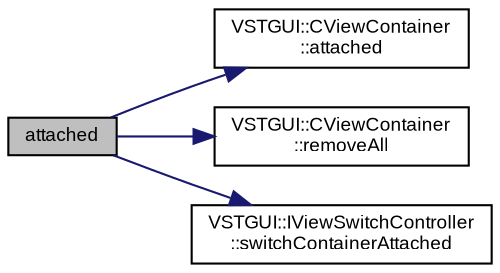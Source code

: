 digraph "attached"
{
  bgcolor="transparent";
  edge [fontname="Arial",fontsize="9",labelfontname="Arial",labelfontsize="9"];
  node [fontname="Arial",fontsize="9",shape=record];
  rankdir="LR";
  Node1 [label="attached",height=0.2,width=0.4,color="black", fillcolor="grey75", style="filled" fontcolor="black"];
  Node1 -> Node2 [color="midnightblue",fontsize="9",style="solid",fontname="Arial"];
  Node2 [label="VSTGUI::CViewContainer\l::attached",height=0.2,width=0.4,color="black",URL="$class_v_s_t_g_u_i_1_1_c_view_container.html#a346862a374e9b89e0ca2ceb05028f4e2",tooltip="view is attached to a parent view "];
  Node1 -> Node3 [color="midnightblue",fontsize="9",style="solid",fontname="Arial"];
  Node3 [label="VSTGUI::CViewContainer\l::removeAll",height=0.2,width=0.4,color="black",URL="$class_v_s_t_g_u_i_1_1_c_view_container.html#acfef7ab75b0b59f29edb89e2e16c513f",tooltip="remove all child views "];
  Node1 -> Node4 [color="midnightblue",fontsize="9",style="solid",fontname="Arial"];
  Node4 [label="VSTGUI::IViewSwitchController\l::switchContainerAttached",height=0.2,width=0.4,color="black",URL="$class_v_s_t_g_u_i_1_1_i_view_switch_controller.html#a397b212fb27015e6c08535ff59da5050"];
}
